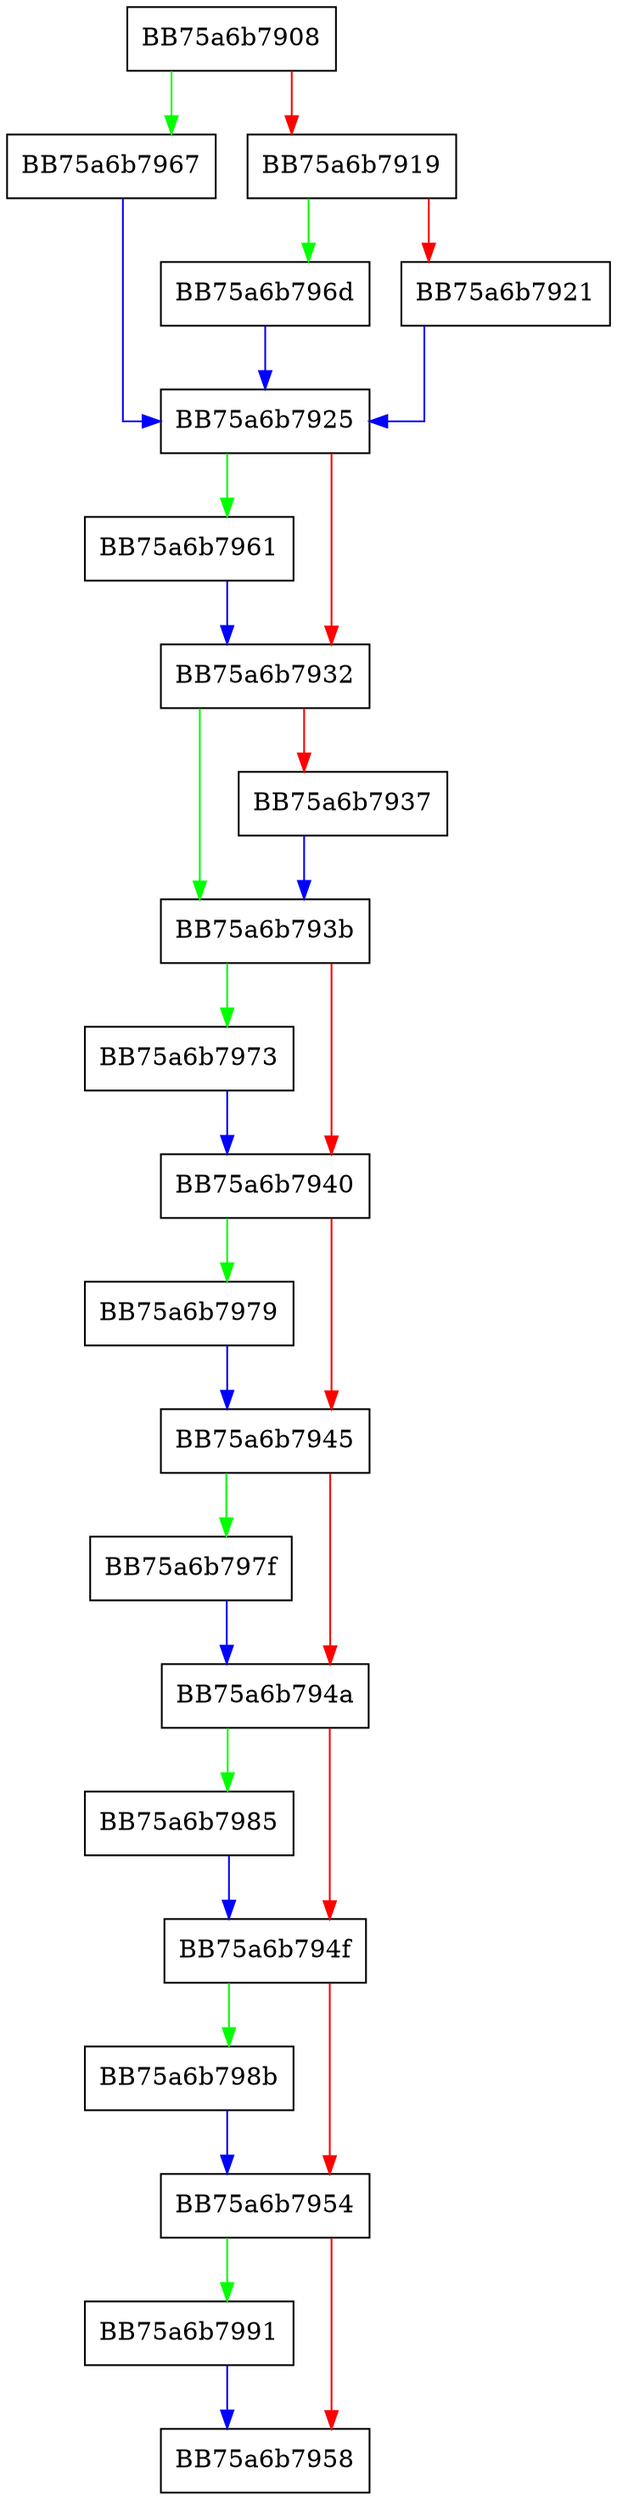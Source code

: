 digraph GetDetectionFlags {
  node [shape="box"];
  graph [splines=ortho];
  BB75a6b7908 -> BB75a6b7967 [color="green"];
  BB75a6b7908 -> BB75a6b7919 [color="red"];
  BB75a6b7919 -> BB75a6b796d [color="green"];
  BB75a6b7919 -> BB75a6b7921 [color="red"];
  BB75a6b7921 -> BB75a6b7925 [color="blue"];
  BB75a6b7925 -> BB75a6b7961 [color="green"];
  BB75a6b7925 -> BB75a6b7932 [color="red"];
  BB75a6b7932 -> BB75a6b793b [color="green"];
  BB75a6b7932 -> BB75a6b7937 [color="red"];
  BB75a6b7937 -> BB75a6b793b [color="blue"];
  BB75a6b793b -> BB75a6b7973 [color="green"];
  BB75a6b793b -> BB75a6b7940 [color="red"];
  BB75a6b7940 -> BB75a6b7979 [color="green"];
  BB75a6b7940 -> BB75a6b7945 [color="red"];
  BB75a6b7945 -> BB75a6b797f [color="green"];
  BB75a6b7945 -> BB75a6b794a [color="red"];
  BB75a6b794a -> BB75a6b7985 [color="green"];
  BB75a6b794a -> BB75a6b794f [color="red"];
  BB75a6b794f -> BB75a6b798b [color="green"];
  BB75a6b794f -> BB75a6b7954 [color="red"];
  BB75a6b7954 -> BB75a6b7991 [color="green"];
  BB75a6b7954 -> BB75a6b7958 [color="red"];
  BB75a6b7961 -> BB75a6b7932 [color="blue"];
  BB75a6b7967 -> BB75a6b7925 [color="blue"];
  BB75a6b796d -> BB75a6b7925 [color="blue"];
  BB75a6b7973 -> BB75a6b7940 [color="blue"];
  BB75a6b7979 -> BB75a6b7945 [color="blue"];
  BB75a6b797f -> BB75a6b794a [color="blue"];
  BB75a6b7985 -> BB75a6b794f [color="blue"];
  BB75a6b798b -> BB75a6b7954 [color="blue"];
  BB75a6b7991 -> BB75a6b7958 [color="blue"];
}